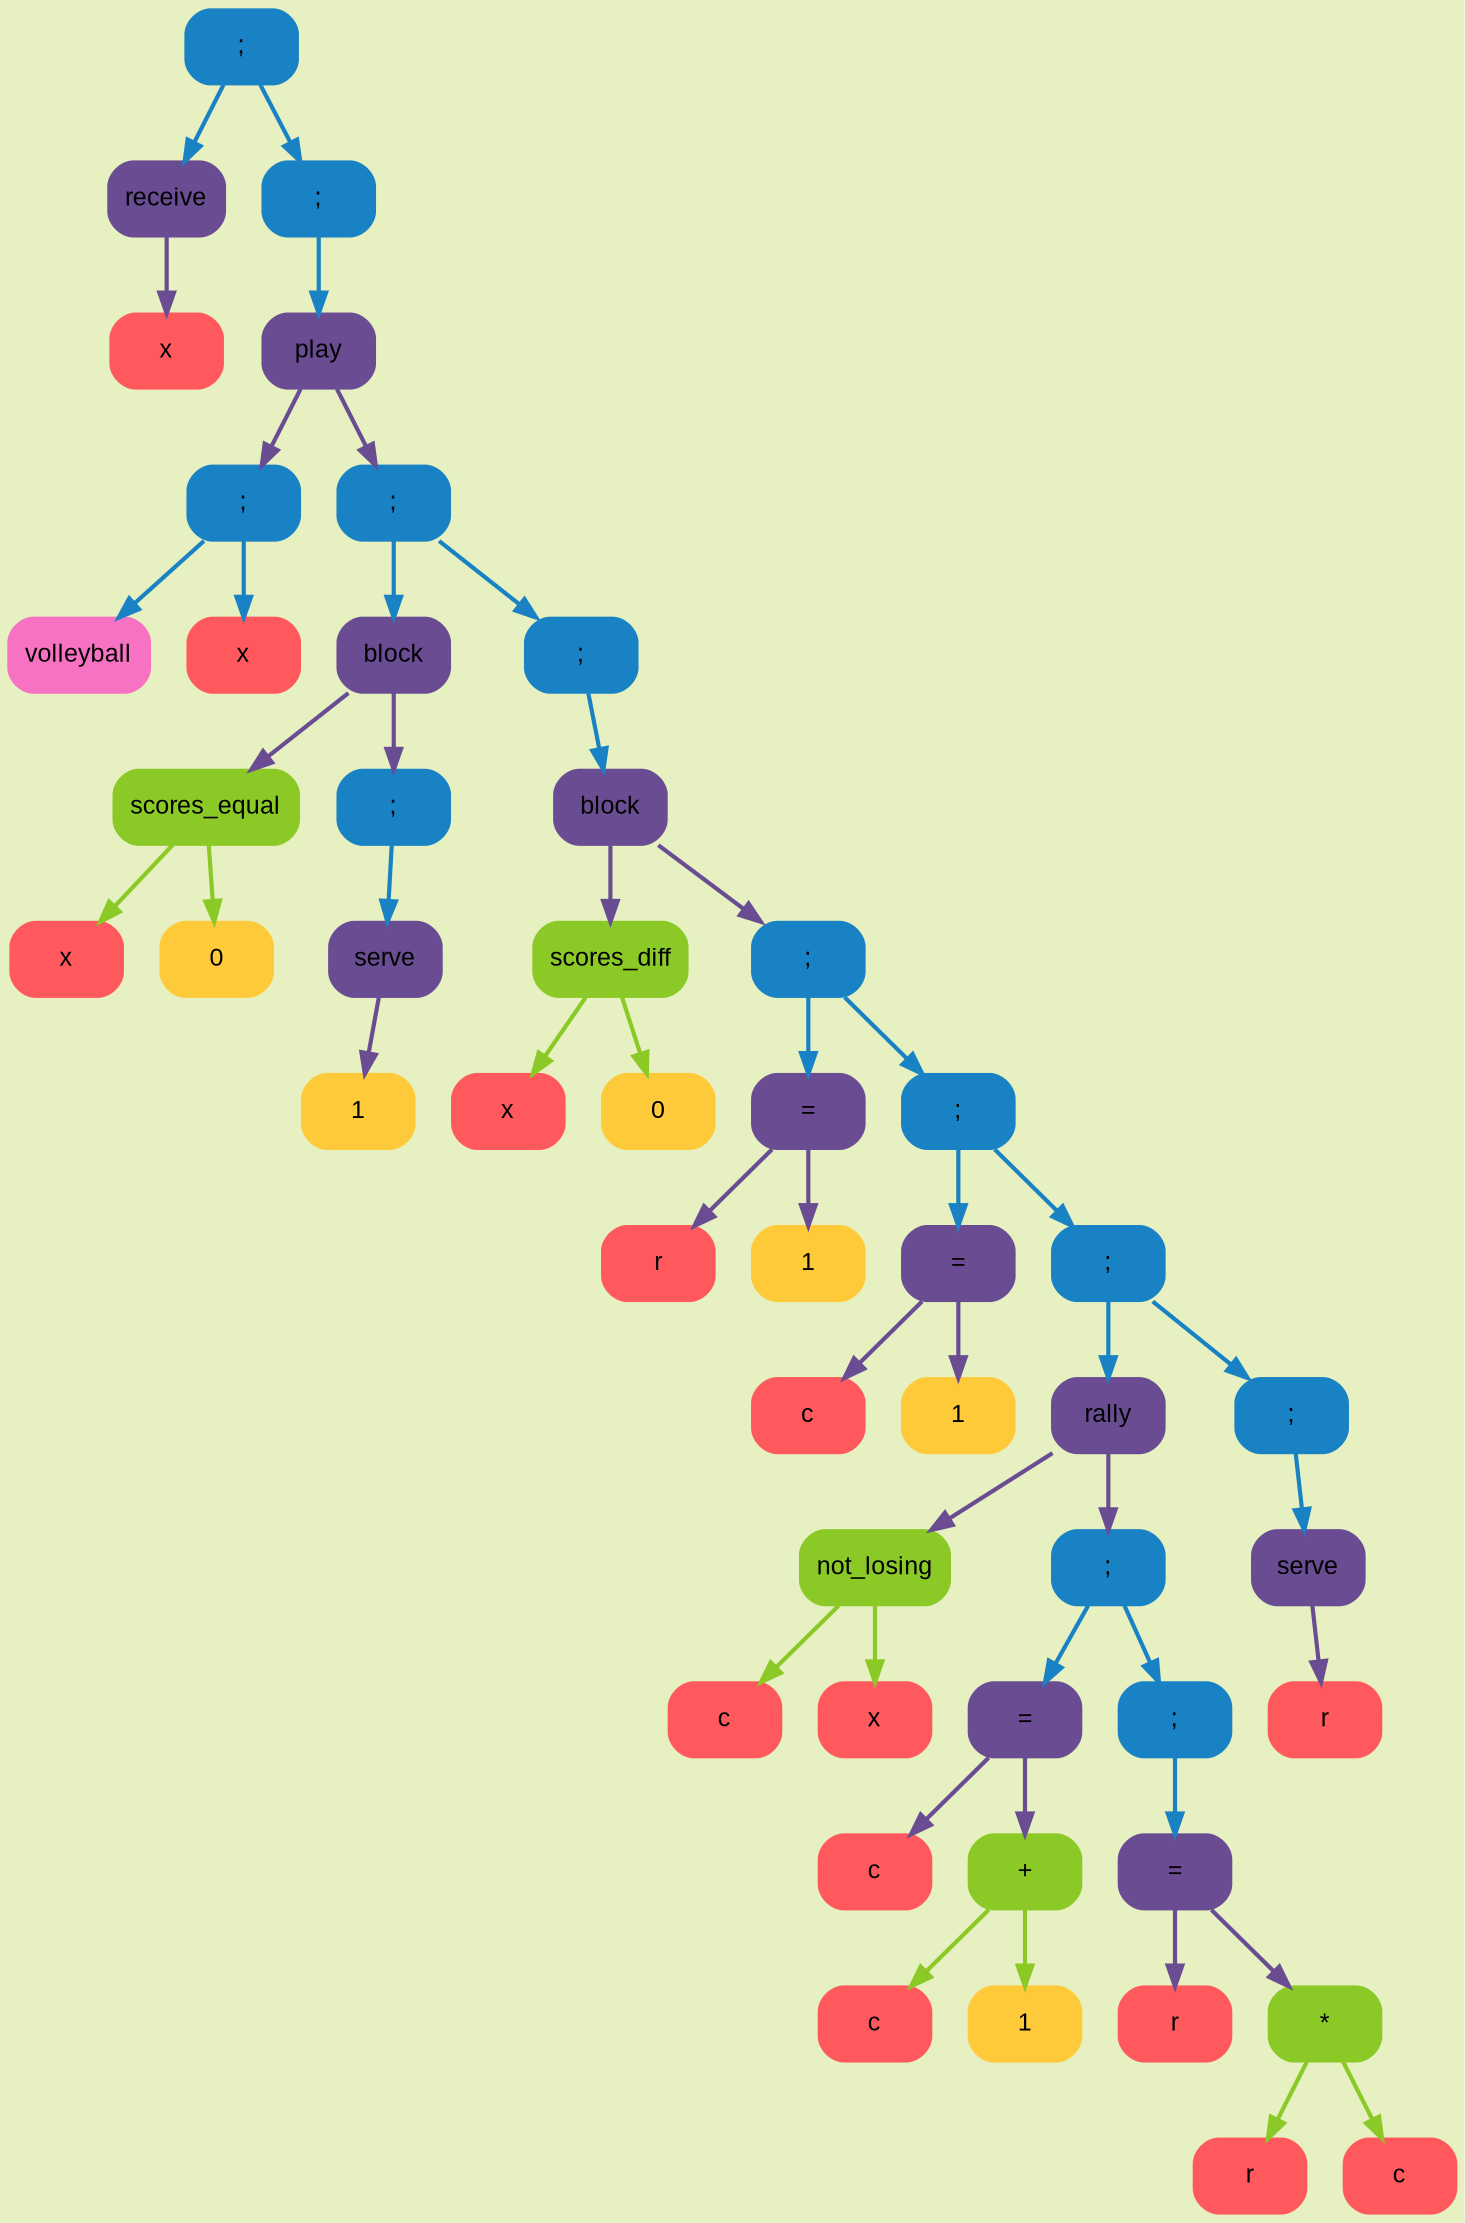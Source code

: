 digraph G {
	rankdir=HR;
	bgcolor="#e6f0c0";
	node [fontname="Arial", fontsize=12];
	node0x604000002c10 [shape="Mrecord"; style=filled; color="#1982c4"; label = ";" ];
	node0x604000002bd0 [shape="Mrecord"; style=filled; color="#6a4c93"; label = "receive" ];
	node0x604000002b90 [shape="Mrecord"; style=filled; color="#ff595e"; label = "x" ];
	node0x604000002bd0 -> node0x604000002b90 [color="#6a4c93"; style=bold;  weight=1000;];
	node0x604000002c10 -> node0x604000002bd0 [color="#1982c4"; style=bold;  weight=1000;];
	node0x604000003e90 [shape="Mrecord"; style=filled; color="#1982c4"; label = ";" ];
	node0x604000003dd0 [shape="Mrecord"; style=filled; color="#6a4c93"; label = "play" ];
	node0x604000003d90 [shape="Mrecord"; style=filled; color="#1982c4"; label = ";" ];
	node0x604000002dd0 [shape="Mrecord"; style=filled; color="#f772c2"; label = "volleyball" ];
	node0x604000003d90 -> node0x604000002dd0 [color="#1982c4"; style=bold;  weight=1000;];
	node0x604000002e90 [shape="Mrecord"; style=filled; color="#ff595e"; label = "x" ];
	node0x604000003d90 -> node0x604000002e90 [color="#1982c4"; style=bold; weight=1000;];
	node0x604000003dd0 -> node0x604000003d90 [color="#6a4c93"; style=bold;  weight=1000;];
	node0x604000003190 [shape="Mrecord"; style=filled; color="#1982c4"; label = ";" ];
	node0x604000003150 [shape="Mrecord"; style=filled; color="#6a4c93"; label = "block" ];
	node0x604000002fd0 [shape="Mrecord"; style=filled; color="#8ac926"; label = "scores_equal" ];
	node0x604000002f50 [shape="Mrecord"; style=filled; color="#ff595e"; label = "x" ];
	node0x604000002fd0 -> node0x604000002f50 [color="#8ac926"; style=bold;  weight=1000;];
	node0x604000002f90 [shape="Mrecord"; style=filled; color="#ffca3a"; label = "0" ];
	node0x604000002fd0 -> node0x604000002f90 [color="#8ac926"; style=bold; weight=1000;];
	node0x604000003150 -> node0x604000002fd0 [color="#6a4c93"; style=bold;  weight=1000;];
	node0x604000003110 [shape="Mrecord"; style=filled; color="#1982c4"; label = ";" ];
	node0x6040000030d0 [shape="Mrecord"; style=filled; color="#6a4c93"; label = "serve" ];
	node0x604000003090 [shape="Mrecord"; style=filled; color="#ffca3a"; label = "1" ];
	node0x6040000030d0 -> node0x604000003090 [color="#6a4c93"; style=bold;  weight=1000;];
	node0x604000003110 -> node0x6040000030d0 [color="#1982c4"; style=bold;  weight=1000;];
	node0x604000003150 -> node0x604000003110 [color="#6a4c93"; style=bold; weight=1000;];
	node0x604000003190 -> node0x604000003150 [color="#1982c4"; style=bold;  weight=1000;];
	node0x604000003d50 [shape="Mrecord"; style=filled; color="#1982c4"; label = ";" ];
	node0x604000003d10 [shape="Mrecord"; style=filled; color="#6a4c93"; label = "block" ];
	node0x6040000032d0 [shape="Mrecord"; style=filled; color="#8ac926"; label = "scores_diff" ];
	node0x604000003250 [shape="Mrecord"; style=filled; color="#ff595e"; label = "x" ];
	node0x6040000032d0 -> node0x604000003250 [color="#8ac926"; style=bold;  weight=1000;];
	node0x604000003290 [shape="Mrecord"; style=filled; color="#ffca3a"; label = "0" ];
	node0x6040000032d0 -> node0x604000003290 [color="#8ac926"; style=bold; weight=1000;];
	node0x604000003d10 -> node0x6040000032d0 [color="#6a4c93"; style=bold;  weight=1000;];
	node0x604000003450 [shape="Mrecord"; style=filled; color="#1982c4"; label = ";" ];
	node0x604000003410 [shape="Mrecord"; style=filled; color="#6a4c93"; label = "=" ];
	node0x604000003390 [shape="Mrecord"; style=filled; color="#ff595e"; label = "r" ];
	node0x604000003410 -> node0x604000003390 [color="#6a4c93"; style=bold;  weight=1000;];
	node0x6040000033d0 [shape="Mrecord"; style=filled; color="#ffca3a"; label = "1" ];
	node0x604000003410 -> node0x6040000033d0 [color="#6a4c93"; style=bold; weight=1000;];
	node0x604000003450 -> node0x604000003410 [color="#1982c4"; style=bold;  weight=1000;];
	node0x6040000035d0 [shape="Mrecord"; style=filled; color="#1982c4"; label = ";" ];
	node0x604000003590 [shape="Mrecord"; style=filled; color="#6a4c93"; label = "=" ];
	node0x604000003510 [shape="Mrecord"; style=filled; color="#ff595e"; label = "c" ];
	node0x604000003590 -> node0x604000003510 [color="#6a4c93"; style=bold;  weight=1000;];
	node0x604000003550 [shape="Mrecord"; style=filled; color="#ffca3a"; label = "1" ];
	node0x604000003590 -> node0x604000003550 [color="#6a4c93"; style=bold; weight=1000;];
	node0x6040000035d0 -> node0x604000003590 [color="#1982c4"; style=bold;  weight=1000;];
	node0x604000003b90 [shape="Mrecord"; style=filled; color="#1982c4"; label = ";" ];
	node0x604000003b50 [shape="Mrecord"; style=filled; color="#6a4c93"; label = "rally" ];
	node0x604000003710 [shape="Mrecord"; style=filled; color="#8ac926"; label = "not_losing" ];
	node0x604000003690 [shape="Mrecord"; style=filled; color="#ff595e"; label = "c" ];
	node0x604000003710 -> node0x604000003690 [color="#8ac926"; style=bold;  weight=1000;];
	node0x6040000036d0 [shape="Mrecord"; style=filled; color="#ff595e"; label = "x" ];
	node0x604000003710 -> node0x6040000036d0 [color="#8ac926"; style=bold; weight=1000;];
	node0x604000003b50 -> node0x604000003710 [color="#6a4c93"; style=bold;  weight=1000;];
	node0x604000003910 [shape="Mrecord"; style=filled; color="#1982c4"; label = ";" ];
	node0x6040000038d0 [shape="Mrecord"; style=filled; color="#6a4c93"; label = "=" ];
	node0x6040000037d0 [shape="Mrecord"; style=filled; color="#ff595e"; label = "c" ];
	node0x6040000038d0 -> node0x6040000037d0 [color="#6a4c93"; style=bold;  weight=1000;];
	node0x604000003890 [shape="Mrecord"; style=filled; color="#8ac926"; label = "+" ];
	node0x604000003810 [shape="Mrecord"; style=filled; color="#ff595e"; label = "c" ];
	node0x604000003890 -> node0x604000003810 [color="#8ac926"; style=bold;  weight=1000;];
	node0x604000003850 [shape="Mrecord"; style=filled; color="#ffca3a"; label = "1" ];
	node0x604000003890 -> node0x604000003850 [color="#8ac926"; style=bold; weight=1000;];
	node0x6040000038d0 -> node0x604000003890 [color="#6a4c93"; style=bold; weight=1000;];
	node0x604000003910 -> node0x6040000038d0 [color="#1982c4"; style=bold;  weight=1000;];
	node0x604000003b10 [shape="Mrecord"; style=filled; color="#1982c4"; label = ";" ];
	node0x604000003ad0 [shape="Mrecord"; style=filled; color="#6a4c93"; label = "=" ];
	node0x6040000039d0 [shape="Mrecord"; style=filled; color="#ff595e"; label = "r" ];
	node0x604000003ad0 -> node0x6040000039d0 [color="#6a4c93"; style=bold;  weight=1000;];
	node0x604000003a90 [shape="Mrecord"; style=filled; color="#8ac926"; label = "*" ];
	node0x604000003a10 [shape="Mrecord"; style=filled; color="#ff595e"; label = "r" ];
	node0x604000003a90 -> node0x604000003a10 [color="#8ac926"; style=bold;  weight=1000;];
	node0x604000003a50 [shape="Mrecord"; style=filled; color="#ff595e"; label = "c" ];
	node0x604000003a90 -> node0x604000003a50 [color="#8ac926"; style=bold; weight=1000;];
	node0x604000003ad0 -> node0x604000003a90 [color="#6a4c93"; style=bold; weight=1000;];
	node0x604000003b10 -> node0x604000003ad0 [color="#1982c4"; style=bold;  weight=1000;];
	node0x604000003910 -> node0x604000003b10 [color="#1982c4"; style=bold; weight=1000;];
	node0x604000003b50 -> node0x604000003910 [color="#6a4c93"; style=bold; weight=1000;];
	node0x604000003b90 -> node0x604000003b50 [color="#1982c4"; style=bold;  weight=1000;];
	node0x604000003cd0 [shape="Mrecord"; style=filled; color="#1982c4"; label = ";" ];
	node0x604000003c90 [shape="Mrecord"; style=filled; color="#6a4c93"; label = "serve" ];
	node0x604000003c50 [shape="Mrecord"; style=filled; color="#ff595e"; label = "r" ];
	node0x604000003c90 -> node0x604000003c50 [color="#6a4c93"; style=bold;  weight=1000;];
	node0x604000003cd0 -> node0x604000003c90 [color="#1982c4"; style=bold;  weight=1000;];
	node0x604000003b90 -> node0x604000003cd0 [color="#1982c4"; style=bold; weight=1000;];
	node0x6040000035d0 -> node0x604000003b90 [color="#1982c4"; style=bold; weight=1000;];
	node0x604000003450 -> node0x6040000035d0 [color="#1982c4"; style=bold; weight=1000;];
	node0x604000003d10 -> node0x604000003450 [color="#6a4c93"; style=bold; weight=1000;];
	node0x604000003d50 -> node0x604000003d10 [color="#1982c4"; style=bold;  weight=1000;];
	node0x604000003190 -> node0x604000003d50 [color="#1982c4"; style=bold; weight=1000;];
	node0x604000003dd0 -> node0x604000003190 [color="#6a4c93"; style=bold; weight=1000;];
	node0x604000003e90 -> node0x604000003dd0 [color="#1982c4"; style=bold;  weight=1000;];
	node0x604000002c10 -> node0x604000003e90 [color="#1982c4"; style=bold; weight=1000;];
}
